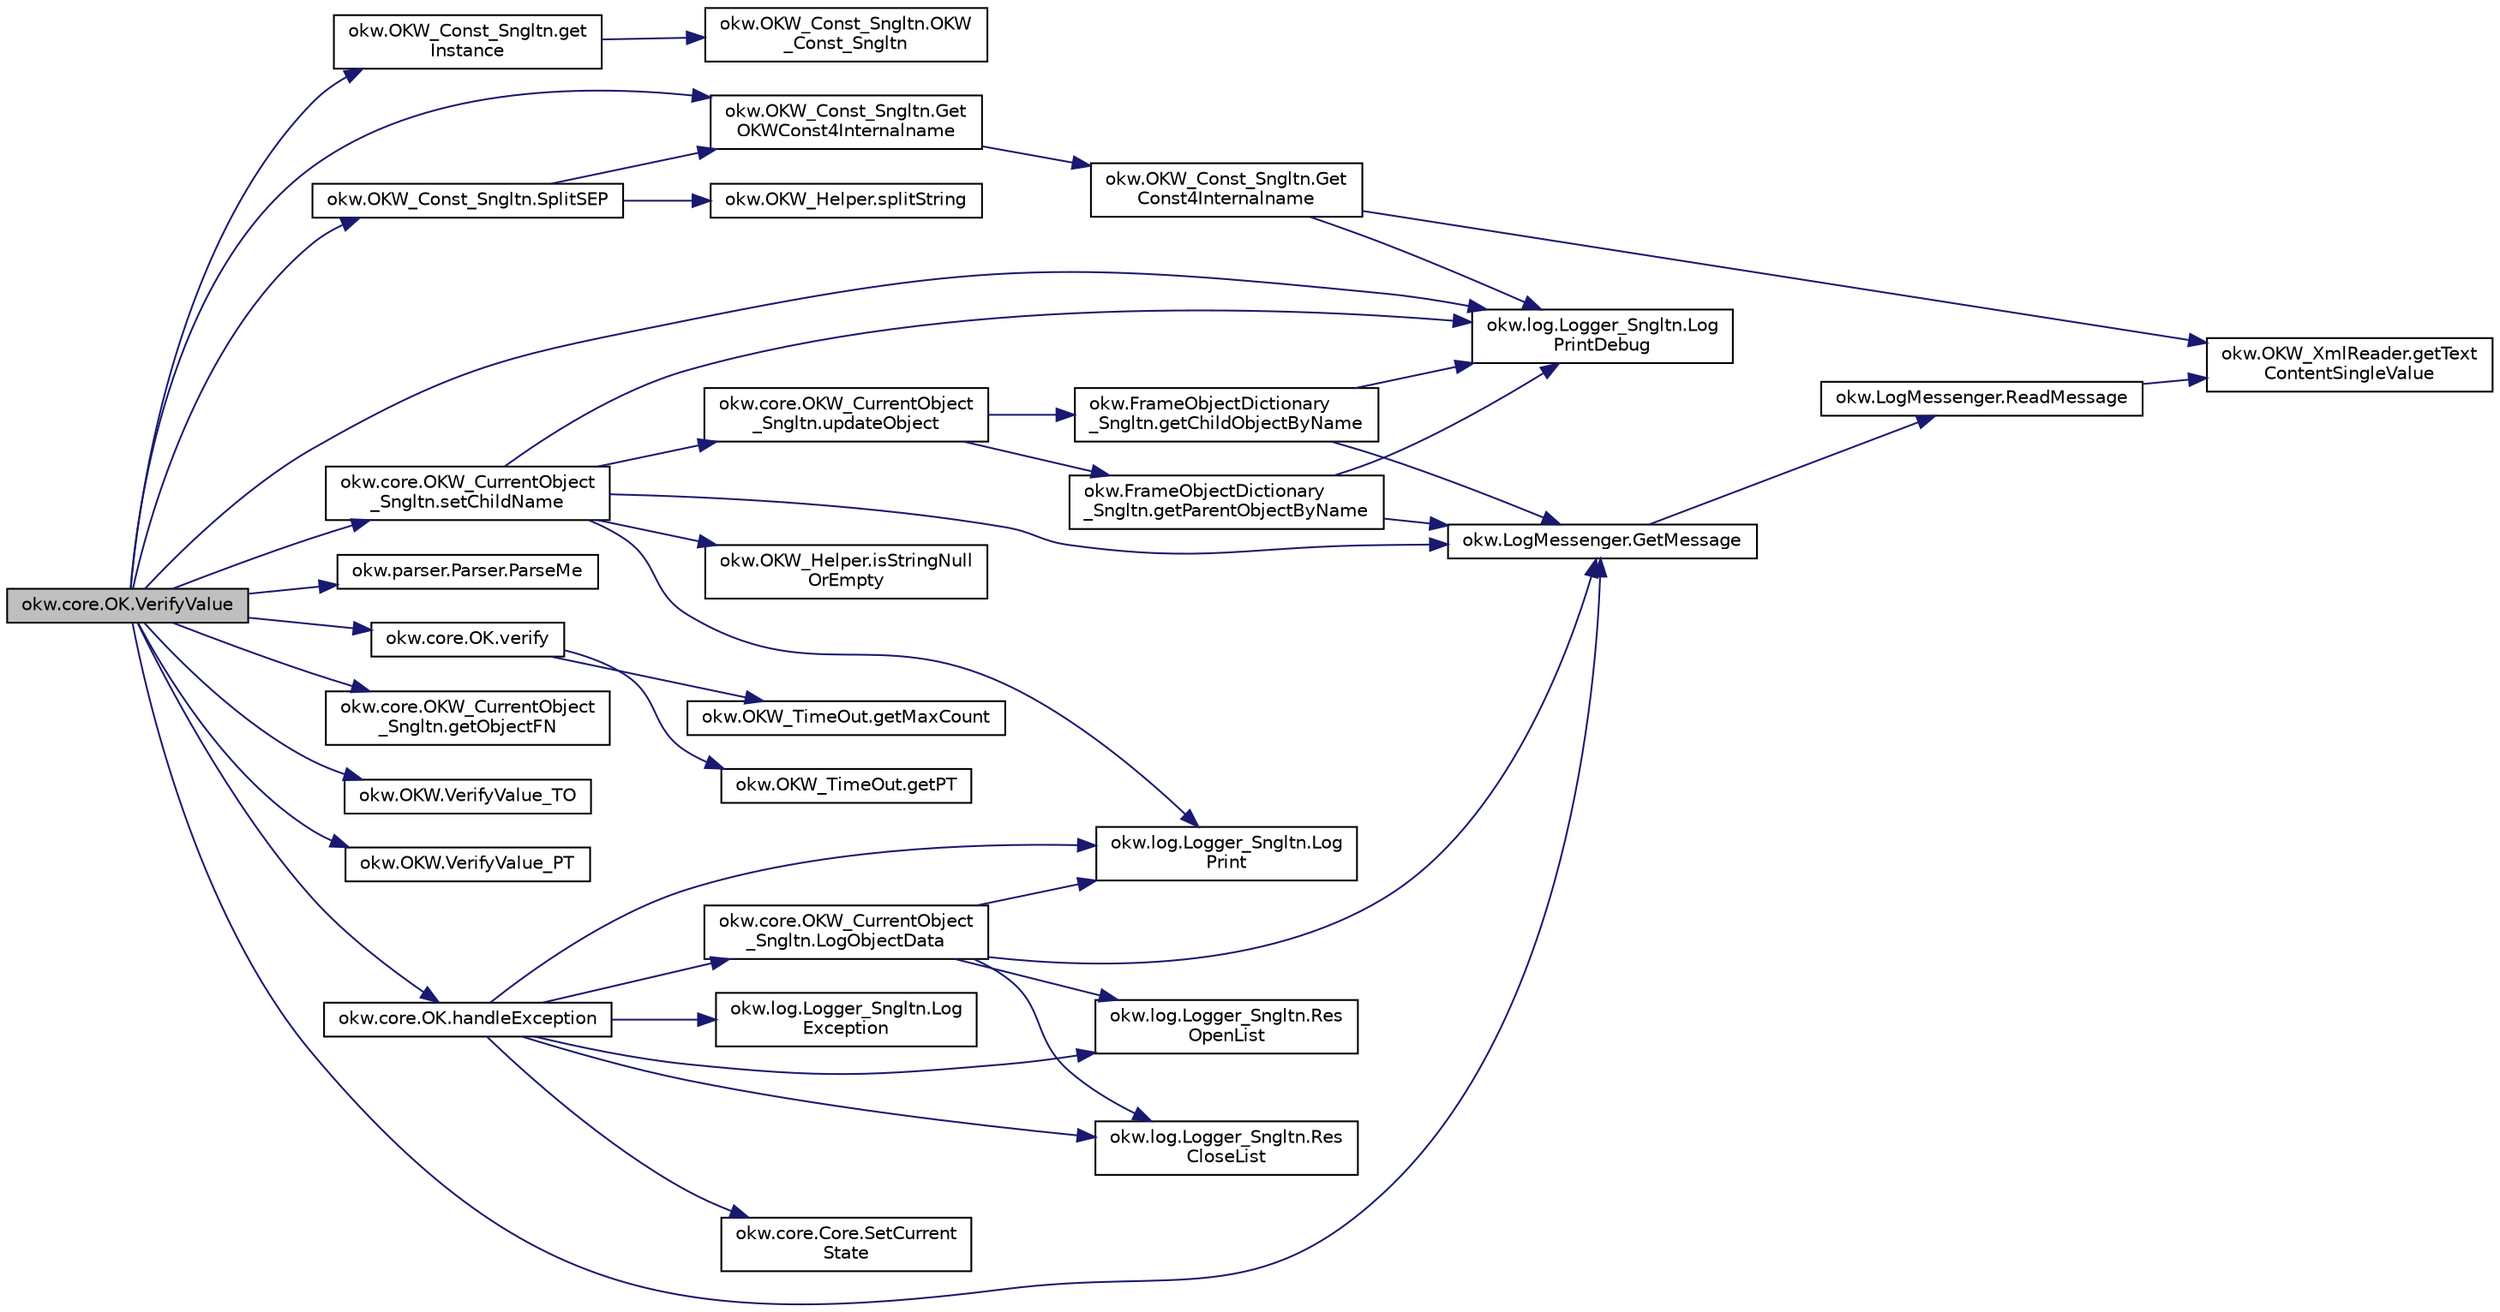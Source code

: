 digraph "okw.core.OK.VerifyValue"
{
 // INTERACTIVE_SVG=YES
 // LATEX_PDF_SIZE
  edge [fontname="Helvetica",fontsize="10",labelfontname="Helvetica",labelfontsize="10"];
  node [fontname="Helvetica",fontsize="10",shape=record];
  rankdir="LR";
  Node1741 [label="okw.core.OK.VerifyValue",height=0.2,width=0.4,color="black", fillcolor="grey75", style="filled", fontcolor="black",tooltip="Prüft den Standardwert eines Objektes (in den meisten Fällen ist dies der angezeigte Text)."];
  Node1741 -> Node1742 [color="midnightblue",fontsize="10",style="solid",fontname="Helvetica"];
  Node1742 [label="okw.OKW_Const_Sngltn.get\lInstance",height=0.2,width=0.4,color="black", fillcolor="white", style="filled",URL="$classokw_1_1_o_k_w___const___sngltn.html#afdb8f095b58cbd870dbb8eb353e3b0bf",tooltip="Holt die einzige Instanz dieser Klasse."];
  Node1742 -> Node1743 [color="midnightblue",fontsize="10",style="solid",fontname="Helvetica"];
  Node1743 [label="okw.OKW_Const_Sngltn.OKW\l_Const_Sngltn",height=0.2,width=0.4,color="black", fillcolor="white", style="filled",URL="$classokw_1_1_o_k_w___const___sngltn.html#a8404c43fc549df30d37c369c7d6e89ae",tooltip="Privater Konstruktor ohne Parameter im Entwurfsmuster Singelton initialisiert die Klasse OKW_Const."];
  Node1741 -> Node1744 [color="midnightblue",fontsize="10",style="solid",fontname="Helvetica"];
  Node1744 [label="okw.OKW_Const_Sngltn.Get\lOKWConst4Internalname",height=0.2,width=0.4,color="black", fillcolor="white", style="filled",URL="$classokw_1_1_o_k_w___const___sngltn.html#a02c05c79f7ea6e862a81a64ce23941fd",tooltip="Methode ermittelt für Internalname und der aktuell eingestellten Sprache den Wert für OKWConst."];
  Node1744 -> Node1745 [color="midnightblue",fontsize="10",style="solid",fontname="Helvetica"];
  Node1745 [label="okw.OKW_Const_Sngltn.Get\lConst4Internalname",height=0.2,width=0.4,color="black", fillcolor="white", style="filled",URL="$classokw_1_1_o_k_w___const___sngltn.html#a51cde06bf07e855ba4d69ff36b9a27f7",tooltip="Methode ermittelt für Internalname und der aktuell eingestellten Sprache den Wert für Const."];
  Node1745 -> Node1746 [color="midnightblue",fontsize="10",style="solid",fontname="Helvetica"];
  Node1746 [label="okw.log.Logger_Sngltn.Log\lPrintDebug",height=0.2,width=0.4,color="black", fillcolor="white", style="filled",URL="$classokw_1_1log_1_1_logger___sngltn.html#a313f97c79ba4662d9daaf7f537dd02f4",tooltip="Loggt eine Nachricht."];
  Node1745 -> Node1747 [color="midnightblue",fontsize="10",style="solid",fontname="Helvetica"];
  Node1747 [label="okw.OKW_XmlReader.getText\lContentSingleValue",height=0.2,width=0.4,color="black", fillcolor="white", style="filled",URL="$classokw_1_1_o_k_w___xml_reader.html#ab920b5335a2e1429c14cc5f8e79f39eb",tooltip="Lies den TextContent eines Tag."];
  Node1741 -> Node1746 [color="midnightblue",fontsize="10",style="solid",fontname="Helvetica"];
  Node1741 -> Node1748 [color="midnightblue",fontsize="10",style="solid",fontname="Helvetica"];
  Node1748 [label="okw.LogMessenger.GetMessage",height=0.2,width=0.4,color="black", fillcolor="white", style="filled",URL="$classokw_1_1_log_messenger.html#af225d1f037d47b3b085175c09d78bdd2",tooltip="Holt die Log-Meldung für MethodeNmae/Textkey ohne weitere Parameter."];
  Node1748 -> Node1749 [color="midnightblue",fontsize="10",style="solid",fontname="Helvetica"];
  Node1749 [label="okw.LogMessenger.ReadMessage",height=0.2,width=0.4,color="black", fillcolor="white", style="filled",URL="$classokw_1_1_log_messenger.html#a530cd6ab82ec82a04206a2e976ec06e3",tooltip="Interne Kernfunktion holt die Log-Meldung mit Platzhaltern aus der XML-Datei."];
  Node1749 -> Node1747 [color="midnightblue",fontsize="10",style="solid",fontname="Helvetica"];
  Node1741 -> Node1750 [color="midnightblue",fontsize="10",style="solid",fontname="Helvetica"];
  Node1750 [label="okw.OKW_Const_Sngltn.SplitSEP",height=0.2,width=0.4,color="black", fillcolor="white", style="filled",URL="$classokw_1_1_o_k_w___const___sngltn.html#a3851ae4f27e2ae512749767b86b3fc13",tooltip="Methode trennt einen String und wandelt diesen in einen ListString um."];
  Node1750 -> Node1751 [color="midnightblue",fontsize="10",style="solid",fontname="Helvetica"];
  Node1751 [label="okw.OKW_Helper.splitString",height=0.2,width=0.4,color="black", fillcolor="white", style="filled",URL="$classokw_1_1_o_k_w___helper.html#a268ba5b6db697acd241f3ebea12c4194",tooltip="Splittet einen String am angegebenen Separator auf."];
  Node1750 -> Node1744 [color="midnightblue",fontsize="10",style="solid",fontname="Helvetica"];
  Node1741 -> Node1752 [color="midnightblue",fontsize="10",style="solid",fontname="Helvetica"];
  Node1752 [label="okw.parser.Parser.ParseMe",height=0.2,width=0.4,color="black", fillcolor="white", style="filled",URL="$classokw_1_1parser_1_1_parser.html#a46afb901847316c744413ce473ecada3",tooltip="Parst einen _List&lt string&gt, ersetzt die Parser-Schlüsslewörter durch Werte."];
  Node1741 -> Node1753 [color="midnightblue",fontsize="10",style="solid",fontname="Helvetica"];
  Node1753 [label="okw.core.OKW_CurrentObject\l_Sngltn.setChildName",height=0.2,width=0.4,color="black", fillcolor="white", style="filled",URL="$classokw_1_1core_1_1_o_k_w___current_object___sngltn.html#a461fa1ff29f4bc4a9798707ea7b71849",tooltip="Setzt das Kindobjekt."];
  Node1753 -> Node1746 [color="midnightblue",fontsize="10",style="solid",fontname="Helvetica"];
  Node1753 -> Node1748 [color="midnightblue",fontsize="10",style="solid",fontname="Helvetica"];
  Node1753 -> Node1754 [color="midnightblue",fontsize="10",style="solid",fontname="Helvetica"];
  Node1754 [label="okw.OKW_Helper.isStringNull\lOrEmpty",height=0.2,width=0.4,color="black", fillcolor="white", style="filled",URL="$classokw_1_1_o_k_w___helper.html#a3a7ba0f42b29adf70574830688e72e4a",tooltip="Prüft ob der gegeben String fpsStrin null oder leer (\"\") ist."];
  Node1753 -> Node1755 [color="midnightblue",fontsize="10",style="solid",fontname="Helvetica"];
  Node1755 [label="okw.log.Logger_Sngltn.Log\lPrint",height=0.2,width=0.4,color="black", fillcolor="white", style="filled",URL="$classokw_1_1log_1_1_logger___sngltn.html#a8ebceaddd6cc6963ddb8e08c72ea808c",tooltip="LogPrint Function: Prints the values of expressions to the results file."];
  Node1753 -> Node1756 [color="midnightblue",fontsize="10",style="solid",fontname="Helvetica"];
  Node1756 [label="okw.core.OKW_CurrentObject\l_Sngltn.updateObject",height=0.2,width=0.4,color="black", fillcolor="white", style="filled",URL="$classokw_1_1core_1_1_o_k_w___current_object___sngltn.html#a51204f2563ba8defb737da6653705819",tooltip="Methode aktualisert zwei Werte:"];
  Node1756 -> Node1757 [color="midnightblue",fontsize="10",style="solid",fontname="Helvetica"];
  Node1757 [label="okw.FrameObjectDictionary\l_Sngltn.getParentObjectByName",height=0.2,width=0.4,color="black", fillcolor="white", style="filled",URL="$classokw_1_1_frame_object_dictionary___sngltn.html#aeec07d71cbebe71ec3ec4d27e86d6c5c",tooltip="Die Methode liefert das Frame-Object des gegebenen FN eines Fensterobjektes zurück."];
  Node1757 -> Node1746 [color="midnightblue",fontsize="10",style="solid",fontname="Helvetica"];
  Node1757 -> Node1748 [color="midnightblue",fontsize="10",style="solid",fontname="Helvetica"];
  Node1756 -> Node1758 [color="midnightblue",fontsize="10",style="solid",fontname="Helvetica"];
  Node1758 [label="okw.FrameObjectDictionary\l_Sngltn.getChildObjectByName",height=0.2,width=0.4,color="black", fillcolor="white", style="filled",URL="$classokw_1_1_frame_object_dictionary___sngltn.html#a0a71734828093357dfc88b5fa242e361",tooltip="Die Methode liefert das Objekt des gegebenen Kindobjekttests zurück."];
  Node1758 -> Node1746 [color="midnightblue",fontsize="10",style="solid",fontname="Helvetica"];
  Node1758 -> Node1748 [color="midnightblue",fontsize="10",style="solid",fontname="Helvetica"];
  Node1741 -> Node1759 [color="midnightblue",fontsize="10",style="solid",fontname="Helvetica"];
  Node1759 [label="okw.core.OKW_CurrentObject\l_Sngltn.getObjectFN",height=0.2,width=0.4,color="black", fillcolor="white", style="filled",URL="$classokw_1_1core_1_1_o_k_w___current_object___sngltn.html#a8a957bc040b9487a21adb41a52c56fd4",tooltip="Ermittelt den ObjektNamen des aktuellen Objektes."];
  Node1741 -> Node1760 [color="midnightblue",fontsize="10",style="solid",fontname="Helvetica"];
  Node1760 [label="okw.OKW.VerifyValue_TO",height=0.2,width=0.4,color="black", fillcolor="white", style="filled",URL="$interfaceokw_1_1_o_k_w.html#a2cd796f2ddf0f9928ef52cd01435bed7",tooltip="TimeOut in Sekunden [s] für das Schlüsselwort VerifyValue."];
  Node1741 -> Node1761 [color="midnightblue",fontsize="10",style="solid",fontname="Helvetica"];
  Node1761 [label="okw.OKW.VerifyValue_PT",height=0.2,width=0.4,color="black", fillcolor="white", style="filled",URL="$interfaceokw_1_1_o_k_w.html#a6d2799929ca6c0ecd3ebd0e2003a96b1",tooltip="Polling Time in [ms] für das Schlüsselwort VerifyValue."];
  Node1741 -> Node1762 [color="midnightblue",fontsize="10",style="solid",fontname="Helvetica"];
  Node1762 [label="okw.core.OK.verify",height=0.2,width=0.4,color="black", fillcolor="white", style="filled",URL="$classokw_1_1core_1_1_o_k.html#a72bd122dc6ef47485e602d72aeef099d",tooltip=" "];
  Node1762 -> Node1763 [color="midnightblue",fontsize="10",style="solid",fontname="Helvetica"];
  Node1763 [label="okw.OKW_TimeOut.getMaxCount",height=0.2,width=0.4,color="black", fillcolor="white", style="filled",URL="$classokw_1_1_o_k_w___time_out.html#adf7b9cc33db065c1f284bb5db2227b51",tooltip="Anzahl der berechnetten Zyklen."];
  Node1762 -> Node1764 [color="midnightblue",fontsize="10",style="solid",fontname="Helvetica"];
  Node1764 [label="okw.OKW_TimeOut.getPT",height=0.2,width=0.4,color="black", fillcolor="white", style="filled",URL="$classokw_1_1_o_k_w___time_out.html#ab7142e5e6adc82f308a70177c71ced2c",tooltip="Wartezeit zwischen zwei Pollings in [ms]."];
  Node1741 -> Node1765 [color="midnightblue",fontsize="10",style="solid",fontname="Helvetica"];
  Node1765 [label="okw.core.OK.handleException",height=0.2,width=0.4,color="black", fillcolor="white", style="filled",URL="$classokw_1_1core_1_1_o_k.html#a5a6db6a457bcb71c893f5d4eb615b2b7",tooltip="Zentrale Exception-Behandlung."];
  Node1765 -> Node1755 [color="midnightblue",fontsize="10",style="solid",fontname="Helvetica"];
  Node1765 -> Node1766 [color="midnightblue",fontsize="10",style="solid",fontname="Helvetica"];
  Node1766 [label="okw.log.Logger_Sngltn.Log\lException",height=0.2,width=0.4,color="black", fillcolor="white", style="filled",URL="$classokw_1_1log_1_1_logger___sngltn.html#aa29d396a2b9df1ac57079d777c548181",tooltip="LogException Function: Logs a Script Exception to the results file."];
  Node1765 -> Node1767 [color="midnightblue",fontsize="10",style="solid",fontname="Helvetica"];
  Node1767 [label="okw.log.Logger_Sngltn.Res\lOpenList",height=0.2,width=0.4,color="black", fillcolor="white", style="filled",URL="$classokw_1_1log_1_1_logger___sngltn.html#ab4fc711bb4c754f251372ff3b14ab9c9",tooltip="Creates a new hierarchical level in the results file."];
  Node1765 -> Node1768 [color="midnightblue",fontsize="10",style="solid",fontname="Helvetica"];
  Node1768 [label="okw.log.Logger_Sngltn.Res\lCloseList",height=0.2,width=0.4,color="black", fillcolor="white", style="filled",URL="$classokw_1_1log_1_1_logger___sngltn.html#a9b54104f7e0b4c0a473877b19dfaed56",tooltip="Closes a hierarchical level in the results file that was opened with ResOpenList."];
  Node1765 -> Node1769 [color="midnightblue",fontsize="10",style="solid",fontname="Helvetica"];
  Node1769 [label="okw.core.OKW_CurrentObject\l_Sngltn.LogObjectData",height=0.2,width=0.4,color="black", fillcolor="white", style="filled",URL="$classokw_1_1core_1_1_o_k_w___current_object___sngltn.html#a01b48f2c86a2f91909143ee9063dfd86",tooltip="Methode gibt alle wichtigen Informationen zum aktuellen Objekt aus."];
  Node1769 -> Node1767 [color="midnightblue",fontsize="10",style="solid",fontname="Helvetica"];
  Node1769 -> Node1755 [color="midnightblue",fontsize="10",style="solid",fontname="Helvetica"];
  Node1769 -> Node1748 [color="midnightblue",fontsize="10",style="solid",fontname="Helvetica"];
  Node1769 -> Node1768 [color="midnightblue",fontsize="10",style="solid",fontname="Helvetica"];
  Node1765 -> Node1770 [color="midnightblue",fontsize="10",style="solid",fontname="Helvetica"];
  Node1770 [label="okw.core.Core.SetCurrent\lState",height=0.2,width=0.4,color="black", fillcolor="white", style="filled",URL="$classokw_1_1core_1_1_core.html#aafe6e3d88e810dabf350b37058d4af97",tooltip="Setter zum Setzen des aktuellen Zustandes."];
}
